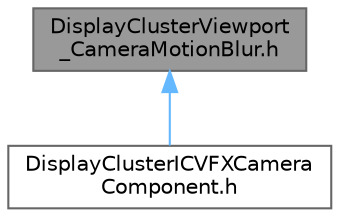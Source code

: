digraph "DisplayClusterViewport_CameraMotionBlur.h"
{
 // INTERACTIVE_SVG=YES
 // LATEX_PDF_SIZE
  bgcolor="transparent";
  edge [fontname=Helvetica,fontsize=10,labelfontname=Helvetica,labelfontsize=10];
  node [fontname=Helvetica,fontsize=10,shape=box,height=0.2,width=0.4];
  Node1 [id="Node000001",label="DisplayClusterViewport\l_CameraMotionBlur.h",height=0.2,width=0.4,color="gray40", fillcolor="grey60", style="filled", fontcolor="black",tooltip=" "];
  Node1 -> Node2 [id="edge1_Node000001_Node000002",dir="back",color="steelblue1",style="solid",tooltip=" "];
  Node2 [id="Node000002",label="DisplayClusterICVFXCamera\lComponent.h",height=0.2,width=0.4,color="grey40", fillcolor="white", style="filled",URL="$d9/de0/DisplayClusterICVFXCameraComponent_8h.html",tooltip=" "];
}

